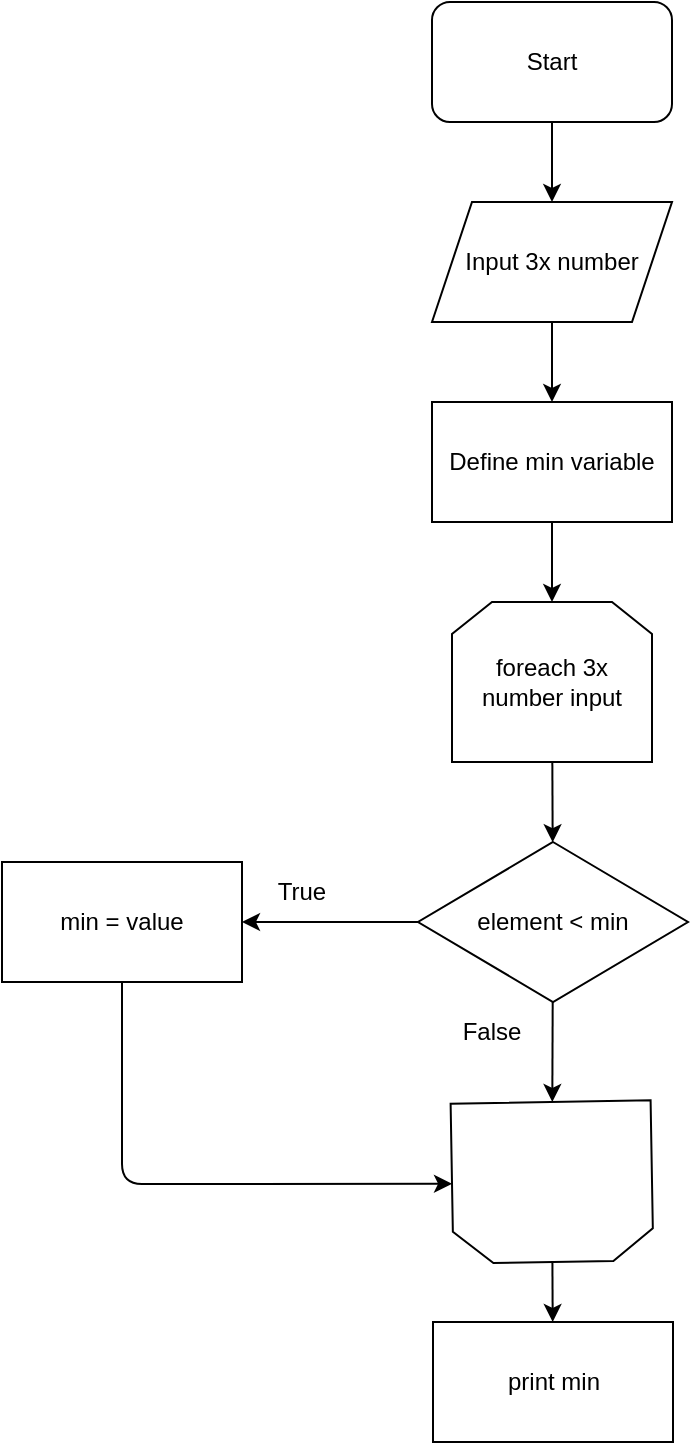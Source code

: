 <mxfile>
    <diagram id="DlSolRMxGBF0QSVnumn2" name="Page-1">
        <mxGraphModel dx="871" dy="572" grid="1" gridSize="10" guides="1" tooltips="1" connect="1" arrows="1" fold="1" page="1" pageScale="1" pageWidth="850" pageHeight="1100" math="0" shadow="0">
            <root>
                <mxCell id="0"/>
                <mxCell id="1" parent="0"/>
                <mxCell id="17" value="" style="edgeStyle=none;html=1;" edge="1" parent="1" source="2" target="3">
                    <mxGeometry relative="1" as="geometry"/>
                </mxCell>
                <mxCell id="2" value="Start" style="rounded=1;whiteSpace=wrap;html=1;" vertex="1" parent="1">
                    <mxGeometry x="365" y="120" width="120" height="60" as="geometry"/>
                </mxCell>
                <mxCell id="16" value="" style="edgeStyle=none;html=1;" edge="1" parent="1" source="3" target="4">
                    <mxGeometry relative="1" as="geometry"/>
                </mxCell>
                <mxCell id="3" value="Input 3x number" style="shape=parallelogram;perimeter=parallelogramPerimeter;whiteSpace=wrap;html=1;fixedSize=1;" vertex="1" parent="1">
                    <mxGeometry x="365" y="220" width="120" height="60" as="geometry"/>
                </mxCell>
                <mxCell id="15" value="" style="edgeStyle=none;html=1;" edge="1" parent="1" source="4" target="5">
                    <mxGeometry relative="1" as="geometry"/>
                </mxCell>
                <mxCell id="4" value="Define min variable" style="rounded=0;whiteSpace=wrap;html=1;" vertex="1" parent="1">
                    <mxGeometry x="365" y="320" width="120" height="60" as="geometry"/>
                </mxCell>
                <mxCell id="14" value="" style="edgeStyle=none;html=1;" edge="1" parent="1" source="5" target="7">
                    <mxGeometry relative="1" as="geometry"/>
                </mxCell>
                <mxCell id="5" value="foreach 3x number input" style="shape=loopLimit;whiteSpace=wrap;html=1;" vertex="1" parent="1">
                    <mxGeometry x="375" y="420" width="100" height="80" as="geometry"/>
                </mxCell>
                <mxCell id="21" style="edgeStyle=none;html=1;entryX=1;entryY=0.5;entryDx=0;entryDy=0;" edge="1" parent="1" source="6" target="19">
                    <mxGeometry relative="1" as="geometry">
                        <Array as="points">
                            <mxPoint x="210" y="711"/>
                        </Array>
                    </mxGeometry>
                </mxCell>
                <mxCell id="6" value="min = value" style="rounded=0;whiteSpace=wrap;html=1;" vertex="1" parent="1">
                    <mxGeometry x="150" y="550" width="120" height="60" as="geometry"/>
                </mxCell>
                <mxCell id="9" style="edgeStyle=none;html=1;entryX=1;entryY=0.5;entryDx=0;entryDy=0;" edge="1" parent="1" source="7" target="6">
                    <mxGeometry relative="1" as="geometry"/>
                </mxCell>
                <mxCell id="20" value="" style="edgeStyle=none;html=1;" edge="1" parent="1" source="7" target="19">
                    <mxGeometry relative="1" as="geometry"/>
                </mxCell>
                <mxCell id="7" value="element &amp;lt; min" style="rhombus;whiteSpace=wrap;html=1;" vertex="1" parent="1">
                    <mxGeometry x="358" y="540" width="135" height="80" as="geometry"/>
                </mxCell>
                <mxCell id="8" value="print min" style="rounded=0;whiteSpace=wrap;html=1;" vertex="1" parent="1">
                    <mxGeometry x="365.5" y="780" width="120" height="60" as="geometry"/>
                </mxCell>
                <mxCell id="10" value="True" style="text;html=1;strokeColor=none;fillColor=none;align=center;verticalAlign=middle;whiteSpace=wrap;rounded=0;" vertex="1" parent="1">
                    <mxGeometry x="270" y="550" width="60" height="30" as="geometry"/>
                </mxCell>
                <mxCell id="18" value="False" style="text;html=1;strokeColor=none;fillColor=none;align=center;verticalAlign=middle;whiteSpace=wrap;rounded=0;" vertex="1" parent="1">
                    <mxGeometry x="365" y="620" width="60" height="30" as="geometry"/>
                </mxCell>
                <mxCell id="22" value="" style="edgeStyle=none;html=1;" edge="1" parent="1" source="19" target="8">
                    <mxGeometry relative="1" as="geometry"/>
                </mxCell>
                <mxCell id="19" value="" style="shape=loopLimit;whiteSpace=wrap;html=1;rotation=-181;" vertex="1" parent="1">
                    <mxGeometry x="375" y="670" width="100" height="80" as="geometry"/>
                </mxCell>
            </root>
        </mxGraphModel>
    </diagram>
</mxfile>